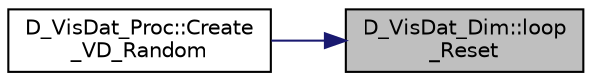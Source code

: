digraph "D_VisDat_Dim::loop_Reset"
{
 // LATEX_PDF_SIZE
  edge [fontname="Helvetica",fontsize="10",labelfontname="Helvetica",labelfontsize="10"];
  node [fontname="Helvetica",fontsize="10",shape=record];
  rankdir="RL";
  Node1 [label="D_VisDat_Dim::loop\l_Reset",height=0.2,width=0.4,color="black", fillcolor="grey75", style="filled", fontcolor="black",tooltip=" "];
  Node1 -> Node2 [dir="back",color="midnightblue",fontsize="10",style="solid"];
  Node2 [label="D_VisDat_Proc::Create\l_VD_Random",height=0.2,width=0.4,color="black", fillcolor="white", style="filled",URL="$class_d___vis_dat___proc.html#ab5a07b9006e4274d56720708d31f992e",tooltip=" "];
}
